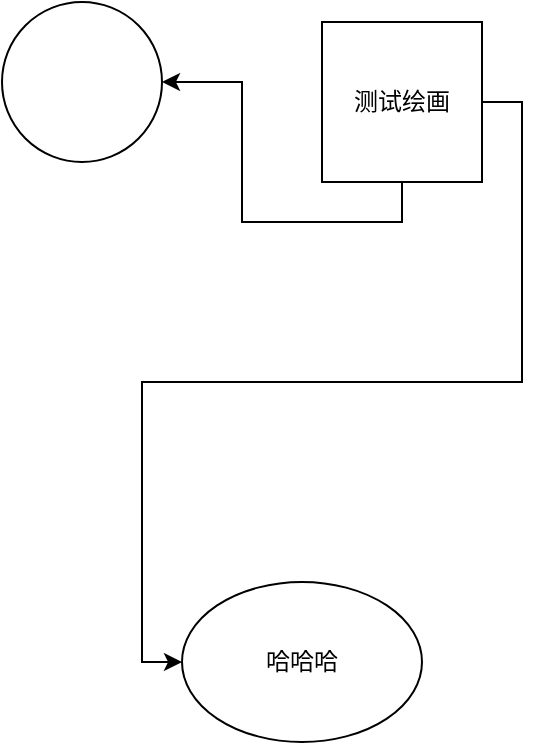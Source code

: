<mxfile version="24.9.0">
  <diagram name="第 1 页" id="IqV2yPDR_jl4a6xNkDnk">
    <mxGraphModel dx="640" dy="497" grid="1" gridSize="10" guides="1" tooltips="1" connect="1" arrows="1" fold="1" page="1" pageScale="1" pageWidth="827" pageHeight="1169" math="0" shadow="0">
      <root>
        <mxCell id="0" />
        <mxCell id="1" parent="0" />
        <mxCell id="qjZh_qADBzUv_t0Q3xSt-2" style="edgeStyle=orthogonalEdgeStyle;rounded=0;orthogonalLoop=1;jettySize=auto;html=1;exitX=0.5;exitY=1;exitDx=0;exitDy=0;" edge="1" parent="1" source="WZZ9ht6j7adjYp0t1S6k-1" target="qjZh_qADBzUv_t0Q3xSt-1">
          <mxGeometry relative="1" as="geometry" />
        </mxCell>
        <mxCell id="luqAuiSALdvfq3JL7Kk_-2" style="edgeStyle=orthogonalEdgeStyle;rounded=0;orthogonalLoop=1;jettySize=auto;html=1;exitX=1;exitY=0.5;exitDx=0;exitDy=0;entryX=0;entryY=0.5;entryDx=0;entryDy=0;" edge="1" parent="1" source="WZZ9ht6j7adjYp0t1S6k-1" target="luqAuiSALdvfq3JL7Kk_-1">
          <mxGeometry relative="1" as="geometry" />
        </mxCell>
        <mxCell id="WZZ9ht6j7adjYp0t1S6k-1" value="测试绘画" style="whiteSpace=wrap;html=1;aspect=fixed;" parent="1" vertex="1">
          <mxGeometry x="260" y="120" width="80" height="80" as="geometry" />
        </mxCell>
        <mxCell id="qjZh_qADBzUv_t0Q3xSt-1" value="" style="ellipse;whiteSpace=wrap;html=1;aspect=fixed;" vertex="1" parent="1">
          <mxGeometry x="100" y="110" width="80" height="80" as="geometry" />
        </mxCell>
        <mxCell id="luqAuiSALdvfq3JL7Kk_-1" value="哈哈哈" style="ellipse;whiteSpace=wrap;html=1;" vertex="1" parent="1">
          <mxGeometry x="190" y="400" width="120" height="80" as="geometry" />
        </mxCell>
      </root>
    </mxGraphModel>
  </diagram>
</mxfile>
